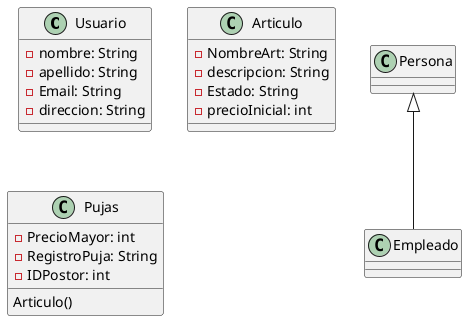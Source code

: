 @startuml
class Usuario {
  - nombre: String
  - apellido: String
  - Email: String
  - direccion: String

}

class Articulo {
  - NombreArt: String
  - descripcion: String
  - Estado: String
  - precioInicial: int
}

class Pujas{
  Articulo()
  - PrecioMayor: int
  - RegistroPuja: String
  - IDPostor: int

}

Persona <|-- Empleado
@enduml
